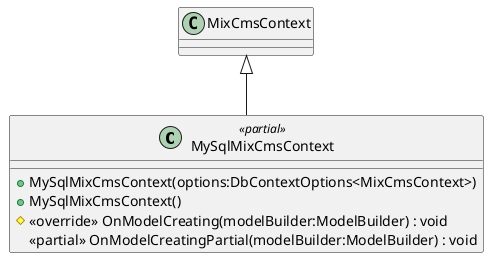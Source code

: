 @startuml
class MySqlMixCmsContext <<partial>> {
    + MySqlMixCmsContext(options:DbContextOptions<MixCmsContext>)
    + MySqlMixCmsContext()
    # <<override>> OnModelCreating(modelBuilder:ModelBuilder) : void
    <<partial>> OnModelCreatingPartial(modelBuilder:ModelBuilder) : void
}
MixCmsContext <|-- MySqlMixCmsContext
@enduml
